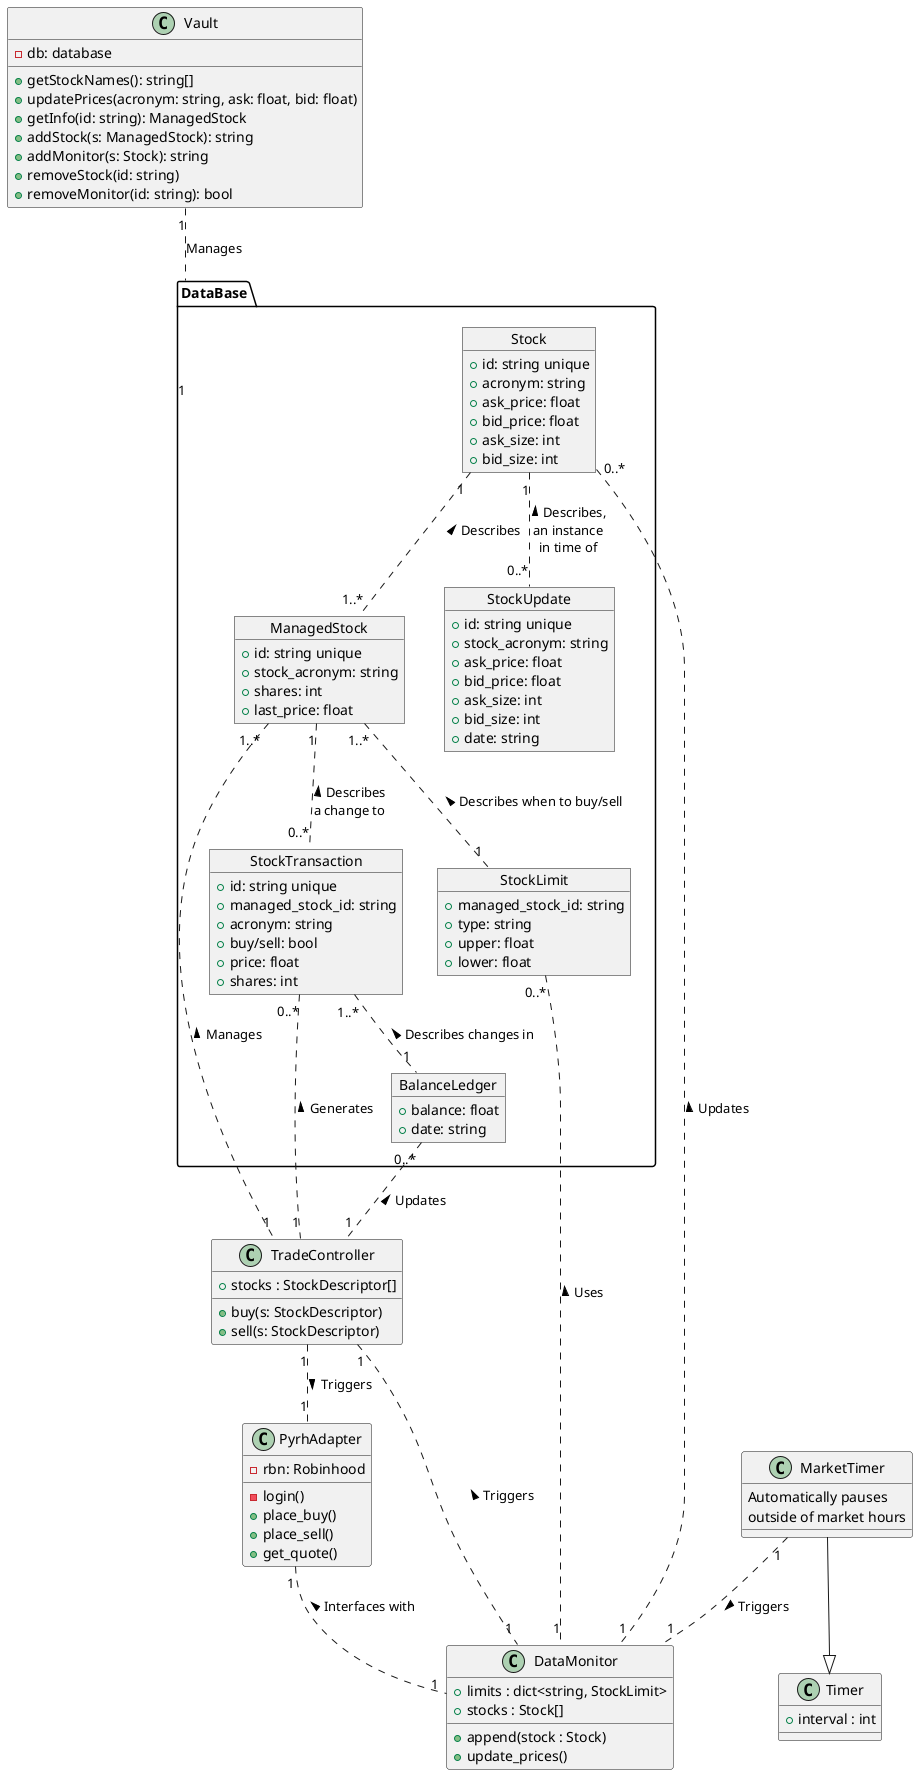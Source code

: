 @startuml "Domain Model Diagram"

package "DataBase" {

    object Stock {
        + id: string unique
        + acronym: string
        + ask_price: float
        + bid_price: float
        + ask_size: int
        + bid_size: int
    }

    object ManagedStock {
        + id: string unique
        + stock_acronym: string
        + shares: int
        + last_price: float
    }

    object StockUpdate {
        + id: string unique
        + stock_acronym: string
        + ask_price: float
        + bid_price: float
        + ask_size: int
        + bid_size: int
        + date: string
    }

    object StockTransaction {
        + id: string unique
        + managed_stock_id: string
        + acronym: string
        + buy/sell: bool
        + price: float
        + shares: int
    }

    object StockLimit {
        + managed_stock_id: string
        + type: string
        + upper: float
        + lower: float
    }

    object BalanceLedger {
        + balance: float
        + date: string
    }

    Stock "1" .. "1..*" ManagedStock : < Describes
    Stock "1" .. "0..*" StockUpdate : < Describes,\nan instance\nin time of
    ManagedStock "1" .. "0..*" StockTransaction : < Describes\na change to
    ManagedStock "1..*" .. "1" StockLimit : < Describes when to buy/sell
    StockTransaction "1..*" .. "1" BalanceLedger : < Describes changes in

}

class Vault {
    - db: database
    + getStockNames(): string[]
    + updatePrices(acronym: string, ask: float, bid: float)
    + getInfo(id: string): ManagedStock
    + addStock(s: ManagedStock): string
    + addMonitor(s: Stock): string
    + removeStock(id: string)
    + removeMonitor(id: string): bool
}

Vault "1" .. "1" DataBase : Manages

class TradeController {
    + stocks : StockDescriptor[]
    + buy(s: StockDescriptor)
    + sell(s: StockDescriptor)
}

ManagedStock "1..*" .. "1" TradeController : < Manages
StockTransaction "0..*" .. "1" TradeController : < Generates
BalanceLedger "0..*" .. "1" TradeController : < Updates

class PyrhAdapter {
    - rbn: Robinhood
    - login()
    + place_buy()
    + place_sell()
    + get_quote()
}

TradeController "1" .. "1" PyrhAdapter : > Triggers

class DataMonitor {
    + limits : dict<string, StockLimit>
    + stocks : Stock[]
    + append(stock : Stock)
    + update_prices()
}

TradeController "1" .. "1" DataMonitor : < Triggers
Stock "0..*" .. "1" DataMonitor : < Updates
StockLimit "0..*" .. "1" DataMonitor : < Uses
PyrhAdapter "1" .. "1" DataMonitor : < Interfaces with

class Timer {
    + interval : int
}

class MarketTimer {
    Automatically pauses\noutside of market hours
}

MarketTimer --|> Timer

MarketTimer "1" .. "1" DataMonitor : > Triggers

@enduml
